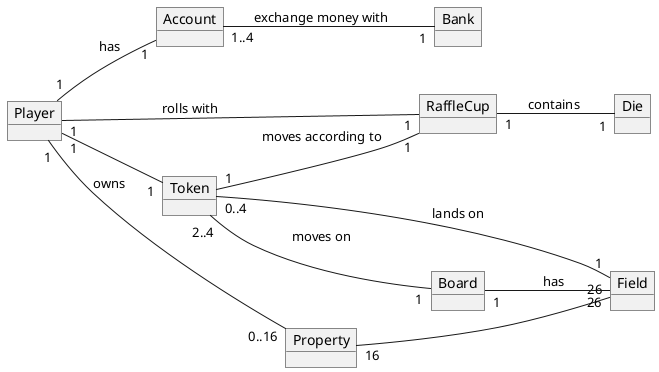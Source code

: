 @startuml Domain_Model

left to right direction

object Account
object RaffleCup
object Die
object Bank
object Player
object Field
object Board
object Token
object Property

Player"1"--"1"Token
Player"1"--"1"Account: "has"
Player"1" -- "1"RaffleCup: "rolls with"
Player "1"-- "0..16"Property: "owns"
Property "16"-- "26"Field
RaffleCup"1"-- "1"Die: "contains"
Board "1"--"26" Field: "has"
Token "2..4"--"1" Board: "moves on"
Token"0..4" -- "1"Field: "lands on"
Account"1..4"--"1" Bank: "exchange money with"
Token"1" -- "1"RaffleCup: "moves according to"


@enduml